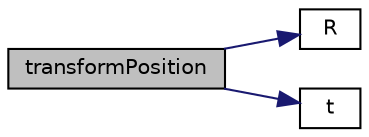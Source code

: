 digraph "transformPosition"
{
  bgcolor="transparent";
  edge [fontname="Helvetica",fontsize="10",labelfontname="Helvetica",labelfontsize="10"];
  node [fontname="Helvetica",fontsize="10",shape=record];
  rankdir="LR";
  Node91 [label="transformPosition",height=0.2,width=0.4,color="black", fillcolor="grey75", style="filled", fontcolor="black"];
  Node91 -> Node92 [color="midnightblue",fontsize="10",style="solid",fontname="Helvetica"];
  Node92 [label="R",height=0.2,width=0.4,color="black",URL="$a28857.html#a2f536ccb6dd221a9455428a524f602be"];
  Node91 -> Node93 [color="midnightblue",fontsize="10",style="solid",fontname="Helvetica"];
  Node93 [label="t",height=0.2,width=0.4,color="black",URL="$a28857.html#ac90b4495e032d0efeb603179edc4cb8c"];
}
